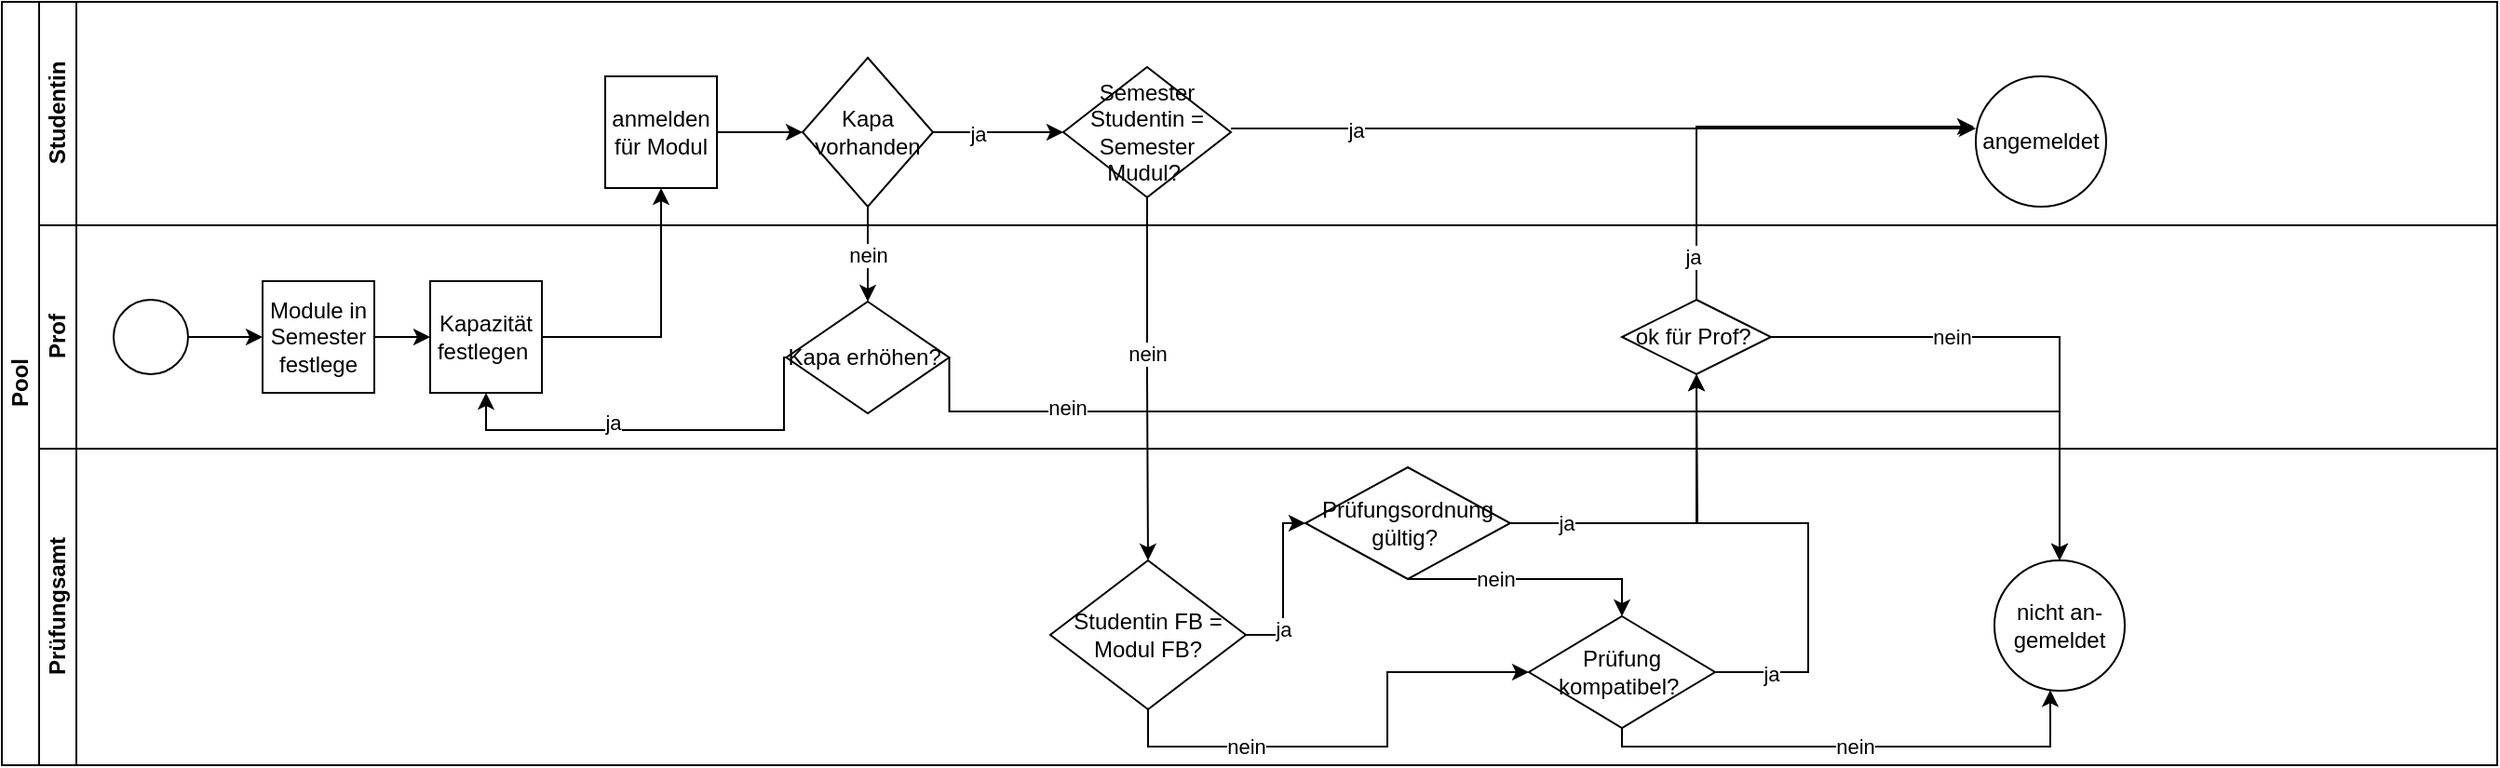 <mxfile version="17.4.5" type="github">
  <diagram id="prtHgNgQTEPvFCAcTncT" name="Page-1">
    <mxGraphModel dx="1411" dy="607" grid="1" gridSize="10" guides="1" tooltips="1" connect="1" arrows="1" fold="1" page="1" pageScale="1" pageWidth="827" pageHeight="1169" math="0" shadow="0">
      <root>
        <mxCell id="0" />
        <mxCell id="1" parent="0" />
        <mxCell id="dNxyNK7c78bLwvsdeMH5-19" value="Pool" style="swimlane;html=1;childLayout=stackLayout;resizeParent=1;resizeParentMax=0;horizontal=0;startSize=20;horizontalStack=0;" parent="1" vertex="1">
          <mxGeometry x="90" y="120" width="1340" height="410" as="geometry" />
        </mxCell>
        <mxCell id="dNxyNK7c78bLwvsdeMH5-20" value="Studentin" style="swimlane;html=1;startSize=20;horizontal=0;" parent="dNxyNK7c78bLwvsdeMH5-19" vertex="1">
          <mxGeometry x="20" width="1320" height="120" as="geometry" />
        </mxCell>
        <mxCell id="Oq4BOqGx3CJSOvPewIgx-16" style="edgeStyle=orthogonalEdgeStyle;rounded=0;orthogonalLoop=1;jettySize=auto;html=1;exitX=1;exitY=0.5;exitDx=0;exitDy=0;entryX=0;entryY=0.5;entryDx=0;entryDy=0;" edge="1" parent="dNxyNK7c78bLwvsdeMH5-20" source="dNxyNK7c78bLwvsdeMH5-24" target="dNxyNK7c78bLwvsdeMH5-36">
          <mxGeometry relative="1" as="geometry" />
        </mxCell>
        <mxCell id="dNxyNK7c78bLwvsdeMH5-24" value="anmelden für Modul" style="rounded=0;whiteSpace=wrap;html=1;fontFamily=Helvetica;fontSize=12;fontColor=#000000;align=center;" parent="dNxyNK7c78bLwvsdeMH5-20" vertex="1">
          <mxGeometry x="304" y="40" width="60" height="60" as="geometry" />
        </mxCell>
        <mxCell id="dNxyNK7c78bLwvsdeMH5-28" value="Semester Studentin = Semester Mudul?&amp;nbsp;" style="rhombus;whiteSpace=wrap;html=1;fontFamily=Helvetica;fontSize=12;fontColor=#000000;align=center;" parent="dNxyNK7c78bLwvsdeMH5-20" vertex="1">
          <mxGeometry x="550" y="35" width="90" height="70" as="geometry" />
        </mxCell>
        <mxCell id="Oq4BOqGx3CJSOvPewIgx-18" style="edgeStyle=orthogonalEdgeStyle;rounded=0;orthogonalLoop=1;jettySize=auto;html=1;exitX=1;exitY=0.5;exitDx=0;exitDy=0;entryX=0;entryY=0.5;entryDx=0;entryDy=0;" edge="1" parent="dNxyNK7c78bLwvsdeMH5-20" source="dNxyNK7c78bLwvsdeMH5-36" target="dNxyNK7c78bLwvsdeMH5-28">
          <mxGeometry relative="1" as="geometry" />
        </mxCell>
        <mxCell id="Oq4BOqGx3CJSOvPewIgx-19" value="ja" style="edgeLabel;html=1;align=center;verticalAlign=middle;resizable=0;points=[];" vertex="1" connectable="0" parent="Oq4BOqGx3CJSOvPewIgx-18">
          <mxGeometry x="-0.309" y="-1" relative="1" as="geometry">
            <mxPoint as="offset" />
          </mxGeometry>
        </mxCell>
        <mxCell id="dNxyNK7c78bLwvsdeMH5-36" value="Kapa vorhanden" style="rhombus;whiteSpace=wrap;html=1;fontFamily=Helvetica;fontSize=12;fontColor=#000000;align=center;" parent="dNxyNK7c78bLwvsdeMH5-20" vertex="1">
          <mxGeometry x="410" y="30" width="70" height="80" as="geometry" />
        </mxCell>
        <mxCell id="Oq4BOqGx3CJSOvPewIgx-41" value="angemeldet" style="ellipse;whiteSpace=wrap;html=1;" vertex="1" parent="dNxyNK7c78bLwvsdeMH5-20">
          <mxGeometry x="1040" y="40" width="70" height="70" as="geometry" />
        </mxCell>
        <mxCell id="dNxyNK7c78bLwvsdeMH5-21" value="Prof" style="swimlane;html=1;startSize=20;horizontal=0;" parent="dNxyNK7c78bLwvsdeMH5-19" vertex="1">
          <mxGeometry x="20" y="120" width="1320" height="120" as="geometry" />
        </mxCell>
        <mxCell id="dNxyNK7c78bLwvsdeMH5-26" value="Kapazität festlegen&amp;nbsp;" style="rounded=0;whiteSpace=wrap;html=1;fontFamily=Helvetica;fontSize=12;fontColor=#000000;align=center;" parent="dNxyNK7c78bLwvsdeMH5-21" vertex="1">
          <mxGeometry x="210" y="30" width="60" height="60" as="geometry" />
        </mxCell>
        <mxCell id="Oq4BOqGx3CJSOvPewIgx-4" value="" style="edgeStyle=orthogonalEdgeStyle;rounded=0;orthogonalLoop=1;jettySize=auto;html=1;" edge="1" parent="dNxyNK7c78bLwvsdeMH5-21" source="Oq4BOqGx3CJSOvPewIgx-1">
          <mxGeometry relative="1" as="geometry">
            <mxPoint x="120" y="60" as="targetPoint" />
          </mxGeometry>
        </mxCell>
        <mxCell id="Oq4BOqGx3CJSOvPewIgx-1" value="" style="ellipse;whiteSpace=wrap;html=1;" vertex="1" parent="dNxyNK7c78bLwvsdeMH5-21">
          <mxGeometry x="40" y="40" width="40" height="40" as="geometry" />
        </mxCell>
        <mxCell id="Oq4BOqGx3CJSOvPewIgx-14" value="" style="edgeStyle=orthogonalEdgeStyle;rounded=0;orthogonalLoop=1;jettySize=auto;html=1;" edge="1" parent="dNxyNK7c78bLwvsdeMH5-21" source="Oq4BOqGx3CJSOvPewIgx-7" target="dNxyNK7c78bLwvsdeMH5-26">
          <mxGeometry relative="1" as="geometry" />
        </mxCell>
        <mxCell id="Oq4BOqGx3CJSOvPewIgx-7" value="Module in Semester festlege" style="rounded=0;whiteSpace=wrap;html=1;fontFamily=Helvetica;fontSize=12;fontColor=#000000;align=center;" vertex="1" parent="dNxyNK7c78bLwvsdeMH5-21">
          <mxGeometry x="120" y="30" width="60" height="60" as="geometry" />
        </mxCell>
        <mxCell id="Oq4BOqGx3CJSOvPewIgx-13" value="ok für Prof?&amp;nbsp;" style="rhombus;whiteSpace=wrap;html=1;fontFamily=Helvetica;fontSize=12;fontColor=#000000;align=center;" vertex="1" parent="dNxyNK7c78bLwvsdeMH5-21">
          <mxGeometry x="850" y="40" width="80" height="40" as="geometry" />
        </mxCell>
        <mxCell id="Oq4BOqGx3CJSOvPewIgx-36" style="edgeStyle=orthogonalEdgeStyle;rounded=0;orthogonalLoop=1;jettySize=auto;html=1;exitX=0;exitY=0.5;exitDx=0;exitDy=0;" edge="1" parent="dNxyNK7c78bLwvsdeMH5-21" source="Oq4BOqGx3CJSOvPewIgx-33">
          <mxGeometry relative="1" as="geometry">
            <mxPoint x="240" y="90" as="targetPoint" />
            <Array as="points">
              <mxPoint x="400" y="71" />
              <mxPoint x="400" y="110" />
              <mxPoint x="240" y="110" />
            </Array>
          </mxGeometry>
        </mxCell>
        <mxCell id="Oq4BOqGx3CJSOvPewIgx-37" value="ja" style="edgeLabel;html=1;align=center;verticalAlign=middle;resizable=0;points=[];" vertex="1" connectable="0" parent="Oq4BOqGx3CJSOvPewIgx-36">
          <mxGeometry x="0.202" y="-4" relative="1" as="geometry">
            <mxPoint as="offset" />
          </mxGeometry>
        </mxCell>
        <mxCell id="Oq4BOqGx3CJSOvPewIgx-33" value="Kapa erhöhen?&amp;nbsp;" style="rhombus;whiteSpace=wrap;html=1;fontFamily=Helvetica;fontSize=12;fontColor=#000000;align=center;" vertex="1" parent="dNxyNK7c78bLwvsdeMH5-21">
          <mxGeometry x="401.25" y="41" width="87.5" height="60" as="geometry" />
        </mxCell>
        <mxCell id="Oq4BOqGx3CJSOvPewIgx-15" style="edgeStyle=orthogonalEdgeStyle;rounded=0;orthogonalLoop=1;jettySize=auto;html=1;exitX=1;exitY=0.5;exitDx=0;exitDy=0;entryX=0.5;entryY=1;entryDx=0;entryDy=0;" edge="1" parent="dNxyNK7c78bLwvsdeMH5-19" source="dNxyNK7c78bLwvsdeMH5-26" target="dNxyNK7c78bLwvsdeMH5-24">
          <mxGeometry relative="1" as="geometry" />
        </mxCell>
        <mxCell id="dNxyNK7c78bLwvsdeMH5-22" value="Prüfungsamt" style="swimlane;html=1;startSize=20;horizontal=0;" parent="dNxyNK7c78bLwvsdeMH5-19" vertex="1">
          <mxGeometry x="20" y="240" width="1320" height="170" as="geometry" />
        </mxCell>
        <mxCell id="Oq4BOqGx3CJSOvPewIgx-26" value="nein" style="edgeStyle=orthogonalEdgeStyle;rounded=0;orthogonalLoop=1;jettySize=auto;html=1;exitX=0.5;exitY=1;exitDx=0;exitDy=0;" edge="1" parent="dNxyNK7c78bLwvsdeMH5-22" source="Oq4BOqGx3CJSOvPewIgx-11" target="dNxyNK7c78bLwvsdeMH5-32">
          <mxGeometry relative="1" as="geometry">
            <Array as="points">
              <mxPoint x="850" y="160" />
              <mxPoint x="1080" y="160" />
            </Array>
          </mxGeometry>
        </mxCell>
        <mxCell id="Oq4BOqGx3CJSOvPewIgx-11" value="Prüfung kompatibel?&amp;nbsp;" style="rhombus;whiteSpace=wrap;html=1;fontFamily=Helvetica;fontSize=12;fontColor=#000000;align=center;" vertex="1" parent="dNxyNK7c78bLwvsdeMH5-22">
          <mxGeometry x="800" y="90" width="100" height="60" as="geometry" />
        </mxCell>
        <mxCell id="Oq4BOqGx3CJSOvPewIgx-22" style="edgeStyle=orthogonalEdgeStyle;rounded=0;orthogonalLoop=1;jettySize=auto;html=1;exitX=1;exitY=0.5;exitDx=0;exitDy=0;entryX=0;entryY=0.5;entryDx=0;entryDy=0;" edge="1" parent="dNxyNK7c78bLwvsdeMH5-22" source="Oq4BOqGx3CJSOvPewIgx-9" target="Oq4BOqGx3CJSOvPewIgx-12">
          <mxGeometry relative="1" as="geometry" />
        </mxCell>
        <mxCell id="Oq4BOqGx3CJSOvPewIgx-24" value="ja" style="edgeLabel;html=1;align=center;verticalAlign=middle;resizable=0;points=[];" vertex="1" connectable="0" parent="Oq4BOqGx3CJSOvPewIgx-22">
          <mxGeometry x="-0.493" relative="1" as="geometry">
            <mxPoint as="offset" />
          </mxGeometry>
        </mxCell>
        <mxCell id="Oq4BOqGx3CJSOvPewIgx-23" style="edgeStyle=orthogonalEdgeStyle;rounded=0;orthogonalLoop=1;jettySize=auto;html=1;exitX=0.5;exitY=1;exitDx=0;exitDy=0;entryX=0;entryY=0.5;entryDx=0;entryDy=0;" edge="1" parent="dNxyNK7c78bLwvsdeMH5-22" source="Oq4BOqGx3CJSOvPewIgx-9" target="Oq4BOqGx3CJSOvPewIgx-11">
          <mxGeometry relative="1" as="geometry" />
        </mxCell>
        <mxCell id="Oq4BOqGx3CJSOvPewIgx-25" value="nein" style="edgeLabel;html=1;align=center;verticalAlign=middle;resizable=0;points=[];" vertex="1" connectable="0" parent="Oq4BOqGx3CJSOvPewIgx-23">
          <mxGeometry x="-0.46" relative="1" as="geometry">
            <mxPoint x="1" as="offset" />
          </mxGeometry>
        </mxCell>
        <mxCell id="Oq4BOqGx3CJSOvPewIgx-9" value="Studentin FB = Modul FB?" style="rhombus;whiteSpace=wrap;html=1;fontFamily=Helvetica;fontSize=12;fontColor=#000000;align=center;" vertex="1" parent="dNxyNK7c78bLwvsdeMH5-22">
          <mxGeometry x="543" y="60" width="105" height="80" as="geometry" />
        </mxCell>
        <mxCell id="Oq4BOqGx3CJSOvPewIgx-46" style="edgeStyle=orthogonalEdgeStyle;rounded=0;orthogonalLoop=1;jettySize=auto;html=1;exitX=0.5;exitY=1;exitDx=0;exitDy=0;entryX=0.5;entryY=0;entryDx=0;entryDy=0;" edge="1" parent="dNxyNK7c78bLwvsdeMH5-22" source="Oq4BOqGx3CJSOvPewIgx-12" target="Oq4BOqGx3CJSOvPewIgx-11">
          <mxGeometry relative="1" as="geometry">
            <Array as="points">
              <mxPoint x="850" y="70" />
            </Array>
          </mxGeometry>
        </mxCell>
        <mxCell id="Oq4BOqGx3CJSOvPewIgx-47" value="nein" style="edgeLabel;html=1;align=center;verticalAlign=middle;resizable=0;points=[];" vertex="1" connectable="0" parent="Oq4BOqGx3CJSOvPewIgx-46">
          <mxGeometry x="-0.304" relative="1" as="geometry">
            <mxPoint as="offset" />
          </mxGeometry>
        </mxCell>
        <mxCell id="Oq4BOqGx3CJSOvPewIgx-12" value="Prüfungsordnung gültig?&amp;nbsp;" style="rhombus;whiteSpace=wrap;html=1;fontFamily=Helvetica;fontSize=12;fontColor=#000000;align=center;" vertex="1" parent="dNxyNK7c78bLwvsdeMH5-22">
          <mxGeometry x="680" y="10" width="110" height="60" as="geometry" />
        </mxCell>
        <mxCell id="dNxyNK7c78bLwvsdeMH5-32" value="nicht an-gemeldet" style="ellipse;whiteSpace=wrap;html=1;" parent="dNxyNK7c78bLwvsdeMH5-22" vertex="1">
          <mxGeometry x="1050" y="60" width="70" height="70" as="geometry" />
        </mxCell>
        <mxCell id="Oq4BOqGx3CJSOvPewIgx-20" style="edgeStyle=orthogonalEdgeStyle;rounded=0;orthogonalLoop=1;jettySize=auto;html=1;exitX=0.5;exitY=1;exitDx=0;exitDy=0;entryX=0.5;entryY=0;entryDx=0;entryDy=0;" edge="1" parent="dNxyNK7c78bLwvsdeMH5-19" source="dNxyNK7c78bLwvsdeMH5-28" target="Oq4BOqGx3CJSOvPewIgx-9">
          <mxGeometry relative="1" as="geometry">
            <mxPoint x="615" y="290" as="targetPoint" />
          </mxGeometry>
        </mxCell>
        <mxCell id="Oq4BOqGx3CJSOvPewIgx-40" value="nein" style="edgeLabel;html=1;align=center;verticalAlign=middle;resizable=0;points=[];" vertex="1" connectable="0" parent="Oq4BOqGx3CJSOvPewIgx-20">
          <mxGeometry x="-0.141" relative="1" as="geometry">
            <mxPoint as="offset" />
          </mxGeometry>
        </mxCell>
        <mxCell id="Oq4BOqGx3CJSOvPewIgx-27" style="edgeStyle=orthogonalEdgeStyle;rounded=0;orthogonalLoop=1;jettySize=auto;html=1;exitX=1;exitY=0.5;exitDx=0;exitDy=0;entryX=0.5;entryY=1;entryDx=0;entryDy=0;" edge="1" parent="dNxyNK7c78bLwvsdeMH5-19" source="Oq4BOqGx3CJSOvPewIgx-11" target="Oq4BOqGx3CJSOvPewIgx-13">
          <mxGeometry relative="1" as="geometry">
            <Array as="points">
              <mxPoint x="970" y="360" />
              <mxPoint x="970" y="280" />
              <mxPoint x="910" y="280" />
            </Array>
          </mxGeometry>
        </mxCell>
        <mxCell id="Oq4BOqGx3CJSOvPewIgx-29" value="ja" style="edgeLabel;html=1;align=center;verticalAlign=middle;resizable=0;points=[];" vertex="1" connectable="0" parent="Oq4BOqGx3CJSOvPewIgx-27">
          <mxGeometry x="-0.536" y="1" relative="1" as="geometry">
            <mxPoint x="-19" y="13" as="offset" />
          </mxGeometry>
        </mxCell>
        <mxCell id="Oq4BOqGx3CJSOvPewIgx-31" style="edgeStyle=orthogonalEdgeStyle;rounded=0;orthogonalLoop=1;jettySize=auto;html=1;exitX=1;exitY=0.5;exitDx=0;exitDy=0;entryX=0.5;entryY=0;entryDx=0;entryDy=0;" edge="1" parent="dNxyNK7c78bLwvsdeMH5-19" source="Oq4BOqGx3CJSOvPewIgx-13" target="dNxyNK7c78bLwvsdeMH5-32">
          <mxGeometry relative="1" as="geometry" />
        </mxCell>
        <mxCell id="Oq4BOqGx3CJSOvPewIgx-32" value="nein" style="edgeLabel;html=1;align=center;verticalAlign=middle;resizable=0;points=[];" vertex="1" connectable="0" parent="Oq4BOqGx3CJSOvPewIgx-31">
          <mxGeometry x="-0.294" relative="1" as="geometry">
            <mxPoint as="offset" />
          </mxGeometry>
        </mxCell>
        <mxCell id="Oq4BOqGx3CJSOvPewIgx-35" value="nein" style="edgeStyle=orthogonalEdgeStyle;rounded=0;orthogonalLoop=1;jettySize=auto;html=1;exitX=0.5;exitY=1;exitDx=0;exitDy=0;entryX=0.5;entryY=0;entryDx=0;entryDy=0;" edge="1" parent="dNxyNK7c78bLwvsdeMH5-19" source="dNxyNK7c78bLwvsdeMH5-36" target="Oq4BOqGx3CJSOvPewIgx-33">
          <mxGeometry relative="1" as="geometry" />
        </mxCell>
        <mxCell id="Oq4BOqGx3CJSOvPewIgx-38" style="edgeStyle=orthogonalEdgeStyle;rounded=0;orthogonalLoop=1;jettySize=auto;html=1;exitX=1;exitY=0.5;exitDx=0;exitDy=0;entryX=0.5;entryY=0;entryDx=0;entryDy=0;" edge="1" parent="dNxyNK7c78bLwvsdeMH5-19" source="Oq4BOqGx3CJSOvPewIgx-33" target="dNxyNK7c78bLwvsdeMH5-32">
          <mxGeometry relative="1" as="geometry">
            <Array as="points">
              <mxPoint x="509" y="220" />
              <mxPoint x="1105" y="220" />
            </Array>
          </mxGeometry>
        </mxCell>
        <mxCell id="Oq4BOqGx3CJSOvPewIgx-39" value="nein" style="edgeLabel;html=1;align=center;verticalAlign=middle;resizable=0;points=[];" vertex="1" connectable="0" parent="Oq4BOqGx3CJSOvPewIgx-38">
          <mxGeometry x="-0.741" y="2" relative="1" as="geometry">
            <mxPoint as="offset" />
          </mxGeometry>
        </mxCell>
        <mxCell id="Oq4BOqGx3CJSOvPewIgx-42" style="edgeStyle=orthogonalEdgeStyle;rounded=0;orthogonalLoop=1;jettySize=auto;html=1;exitX=0.5;exitY=0;exitDx=0;exitDy=0;entryX=-0.014;entryY=0.386;entryDx=0;entryDy=0;entryPerimeter=0;" edge="1" parent="dNxyNK7c78bLwvsdeMH5-19" source="Oq4BOqGx3CJSOvPewIgx-13" target="Oq4BOqGx3CJSOvPewIgx-41">
          <mxGeometry relative="1" as="geometry" />
        </mxCell>
        <mxCell id="Oq4BOqGx3CJSOvPewIgx-45" value="ja" style="edgeLabel;html=1;align=center;verticalAlign=middle;resizable=0;points=[];" vertex="1" connectable="0" parent="Oq4BOqGx3CJSOvPewIgx-42">
          <mxGeometry x="-0.81" y="2" relative="1" as="geometry">
            <mxPoint as="offset" />
          </mxGeometry>
        </mxCell>
        <mxCell id="Oq4BOqGx3CJSOvPewIgx-28" value="ja" style="edgeStyle=orthogonalEdgeStyle;rounded=0;orthogonalLoop=1;jettySize=auto;html=1;" edge="1" parent="1" source="Oq4BOqGx3CJSOvPewIgx-12">
          <mxGeometry x="-0.667" relative="1" as="geometry">
            <mxPoint x="1000" y="320" as="targetPoint" />
            <mxPoint as="offset" />
          </mxGeometry>
        </mxCell>
        <mxCell id="Oq4BOqGx3CJSOvPewIgx-43" style="edgeStyle=orthogonalEdgeStyle;rounded=0;orthogonalLoop=1;jettySize=auto;html=1;exitX=1;exitY=0.5;exitDx=0;exitDy=0;" edge="1" parent="1">
          <mxGeometry relative="1" as="geometry">
            <mxPoint x="1150" y="188" as="targetPoint" />
            <mxPoint x="750" y="188" as="sourcePoint" />
            <Array as="points">
              <mxPoint x="1080" y="188" />
              <mxPoint x="1080" y="188" />
            </Array>
          </mxGeometry>
        </mxCell>
        <mxCell id="Oq4BOqGx3CJSOvPewIgx-44" value="ja" style="edgeLabel;html=1;align=center;verticalAlign=middle;resizable=0;points=[];" vertex="1" connectable="0" parent="Oq4BOqGx3CJSOvPewIgx-43">
          <mxGeometry x="-0.665" y="-1" relative="1" as="geometry">
            <mxPoint as="offset" />
          </mxGeometry>
        </mxCell>
      </root>
    </mxGraphModel>
  </diagram>
</mxfile>
